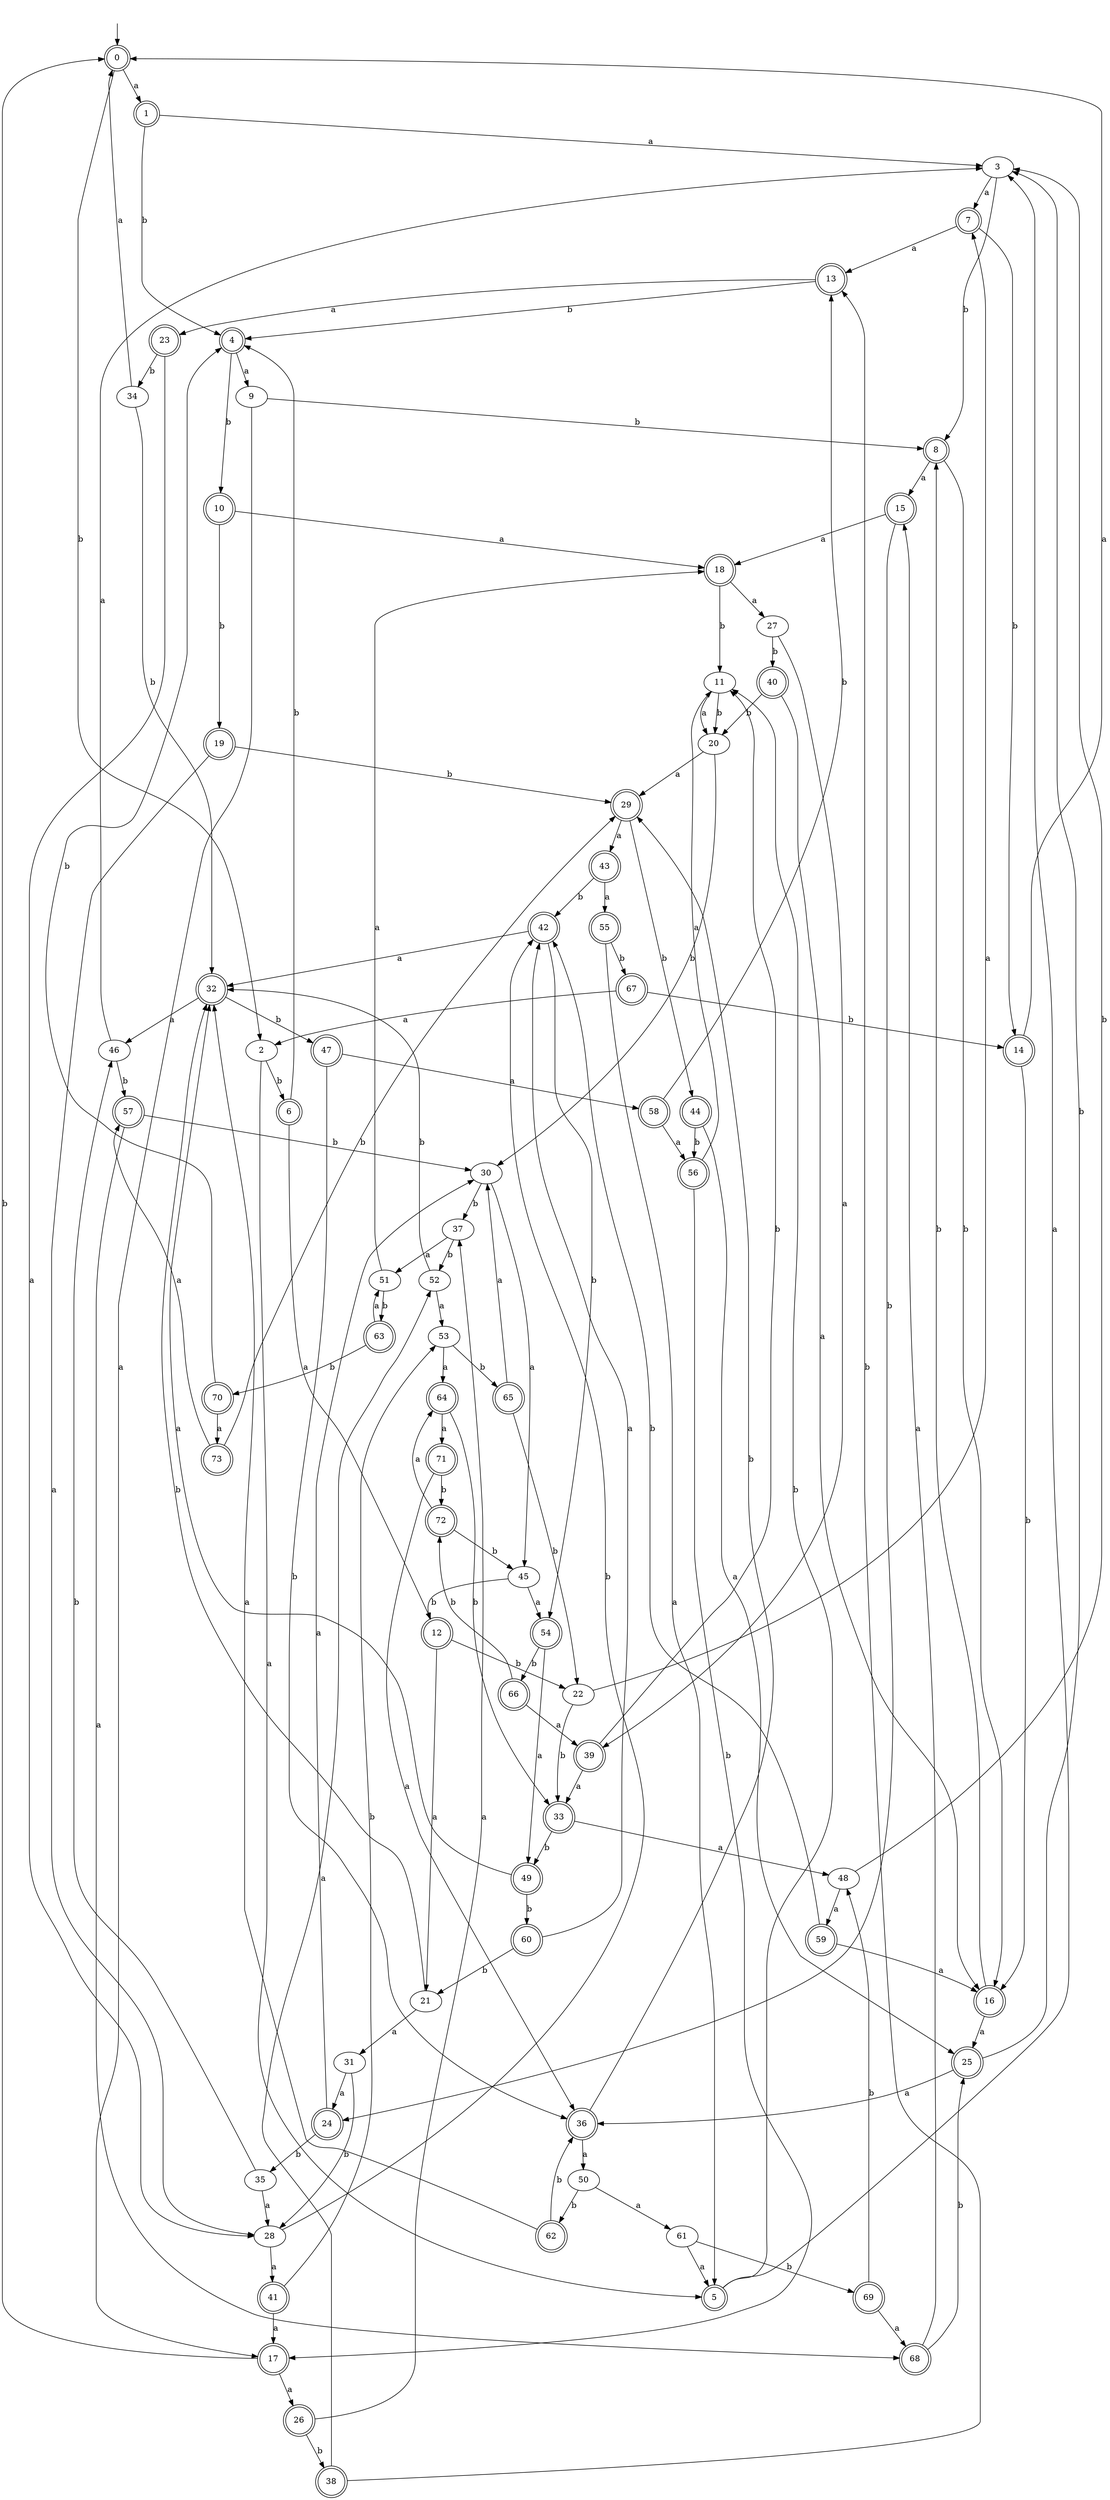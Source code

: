digraph RandomDFA {
  __start0 [label="", shape=none];
  __start0 -> 0 [label=""];
  0 [shape=circle] [shape=doublecircle]
  0 -> 1 [label="a"]
  0 -> 2 [label="b"]
  1 [shape=doublecircle]
  1 -> 3 [label="a"]
  1 -> 4 [label="b"]
  2
  2 -> 5 [label="a"]
  2 -> 6 [label="b"]
  3
  3 -> 7 [label="a"]
  3 -> 8 [label="b"]
  4 [shape=doublecircle]
  4 -> 9 [label="a"]
  4 -> 10 [label="b"]
  5 [shape=doublecircle]
  5 -> 3 [label="a"]
  5 -> 11 [label="b"]
  6 [shape=doublecircle]
  6 -> 12 [label="a"]
  6 -> 4 [label="b"]
  7 [shape=doublecircle]
  7 -> 13 [label="a"]
  7 -> 14 [label="b"]
  8 [shape=doublecircle]
  8 -> 15 [label="a"]
  8 -> 16 [label="b"]
  9
  9 -> 17 [label="a"]
  9 -> 8 [label="b"]
  10 [shape=doublecircle]
  10 -> 18 [label="a"]
  10 -> 19 [label="b"]
  11
  11 -> 20 [label="a"]
  11 -> 20 [label="b"]
  12 [shape=doublecircle]
  12 -> 21 [label="a"]
  12 -> 22 [label="b"]
  13 [shape=doublecircle]
  13 -> 23 [label="a"]
  13 -> 4 [label="b"]
  14 [shape=doublecircle]
  14 -> 0 [label="a"]
  14 -> 16 [label="b"]
  15 [shape=doublecircle]
  15 -> 18 [label="a"]
  15 -> 24 [label="b"]
  16 [shape=doublecircle]
  16 -> 25 [label="a"]
  16 -> 8 [label="b"]
  17 [shape=doublecircle]
  17 -> 26 [label="a"]
  17 -> 0 [label="b"]
  18 [shape=doublecircle]
  18 -> 27 [label="a"]
  18 -> 11 [label="b"]
  19 [shape=doublecircle]
  19 -> 28 [label="a"]
  19 -> 29 [label="b"]
  20
  20 -> 29 [label="a"]
  20 -> 30 [label="b"]
  21
  21 -> 31 [label="a"]
  21 -> 32 [label="b"]
  22
  22 -> 7 [label="a"]
  22 -> 33 [label="b"]
  23 [shape=doublecircle]
  23 -> 28 [label="a"]
  23 -> 34 [label="b"]
  24 [shape=doublecircle]
  24 -> 30 [label="a"]
  24 -> 35 [label="b"]
  25 [shape=doublecircle]
  25 -> 36 [label="a"]
  25 -> 3 [label="b"]
  26 [shape=doublecircle]
  26 -> 37 [label="a"]
  26 -> 38 [label="b"]
  27
  27 -> 39 [label="a"]
  27 -> 40 [label="b"]
  28
  28 -> 41 [label="a"]
  28 -> 42 [label="b"]
  29 [shape=doublecircle]
  29 -> 43 [label="a"]
  29 -> 44 [label="b"]
  30
  30 -> 45 [label="a"]
  30 -> 37 [label="b"]
  31
  31 -> 24 [label="a"]
  31 -> 28 [label="b"]
  32 [shape=doublecircle]
  32 -> 46 [label="a"]
  32 -> 47 [label="b"]
  33 [shape=doublecircle]
  33 -> 48 [label="a"]
  33 -> 49 [label="b"]
  34
  34 -> 0 [label="a"]
  34 -> 32 [label="b"]
  35
  35 -> 28 [label="a"]
  35 -> 46 [label="b"]
  36 [shape=doublecircle]
  36 -> 50 [label="a"]
  36 -> 29 [label="b"]
  37
  37 -> 51 [label="a"]
  37 -> 52 [label="b"]
  38 [shape=doublecircle]
  38 -> 52 [label="a"]
  38 -> 13 [label="b"]
  39 [shape=doublecircle]
  39 -> 33 [label="a"]
  39 -> 11 [label="b"]
  40 [shape=doublecircle]
  40 -> 16 [label="a"]
  40 -> 20 [label="b"]
  41 [shape=doublecircle]
  41 -> 17 [label="a"]
  41 -> 53 [label="b"]
  42 [shape=doublecircle]
  42 -> 32 [label="a"]
  42 -> 54 [label="b"]
  43 [shape=doublecircle]
  43 -> 55 [label="a"]
  43 -> 42 [label="b"]
  44 [shape=doublecircle]
  44 -> 25 [label="a"]
  44 -> 56 [label="b"]
  45
  45 -> 54 [label="a"]
  45 -> 12 [label="b"]
  46
  46 -> 3 [label="a"]
  46 -> 57 [label="b"]
  47 [shape=doublecircle]
  47 -> 58 [label="a"]
  47 -> 36 [label="b"]
  48
  48 -> 59 [label="a"]
  48 -> 3 [label="b"]
  49 [shape=doublecircle]
  49 -> 32 [label="a"]
  49 -> 60 [label="b"]
  50
  50 -> 61 [label="a"]
  50 -> 62 [label="b"]
  51
  51 -> 18 [label="a"]
  51 -> 63 [label="b"]
  52
  52 -> 53 [label="a"]
  52 -> 32 [label="b"]
  53
  53 -> 64 [label="a"]
  53 -> 65 [label="b"]
  54 [shape=doublecircle]
  54 -> 49 [label="a"]
  54 -> 66 [label="b"]
  55 [shape=doublecircle]
  55 -> 5 [label="a"]
  55 -> 67 [label="b"]
  56 [shape=doublecircle]
  56 -> 11 [label="a"]
  56 -> 17 [label="b"]
  57 [shape=doublecircle]
  57 -> 68 [label="a"]
  57 -> 30 [label="b"]
  58 [shape=doublecircle]
  58 -> 56 [label="a"]
  58 -> 13 [label="b"]
  59 [shape=doublecircle]
  59 -> 16 [label="a"]
  59 -> 42 [label="b"]
  60 [shape=doublecircle]
  60 -> 42 [label="a"]
  60 -> 21 [label="b"]
  61
  61 -> 5 [label="a"]
  61 -> 69 [label="b"]
  62 [shape=doublecircle]
  62 -> 32 [label="a"]
  62 -> 36 [label="b"]
  63 [shape=doublecircle]
  63 -> 51 [label="a"]
  63 -> 70 [label="b"]
  64 [shape=doublecircle]
  64 -> 71 [label="a"]
  64 -> 33 [label="b"]
  65 [shape=doublecircle]
  65 -> 30 [label="a"]
  65 -> 22 [label="b"]
  66 [shape=doublecircle]
  66 -> 39 [label="a"]
  66 -> 72 [label="b"]
  67 [shape=doublecircle]
  67 -> 2 [label="a"]
  67 -> 14 [label="b"]
  68 [shape=doublecircle]
  68 -> 15 [label="a"]
  68 -> 25 [label="b"]
  69 [shape=doublecircle]
  69 -> 68 [label="a"]
  69 -> 48 [label="b"]
  70 [shape=doublecircle]
  70 -> 73 [label="a"]
  70 -> 4 [label="b"]
  71 [shape=doublecircle]
  71 -> 36 [label="a"]
  71 -> 72 [label="b"]
  72 [shape=doublecircle]
  72 -> 64 [label="a"]
  72 -> 45 [label="b"]
  73 [shape=doublecircle]
  73 -> 57 [label="a"]
  73 -> 29 [label="b"]
}
